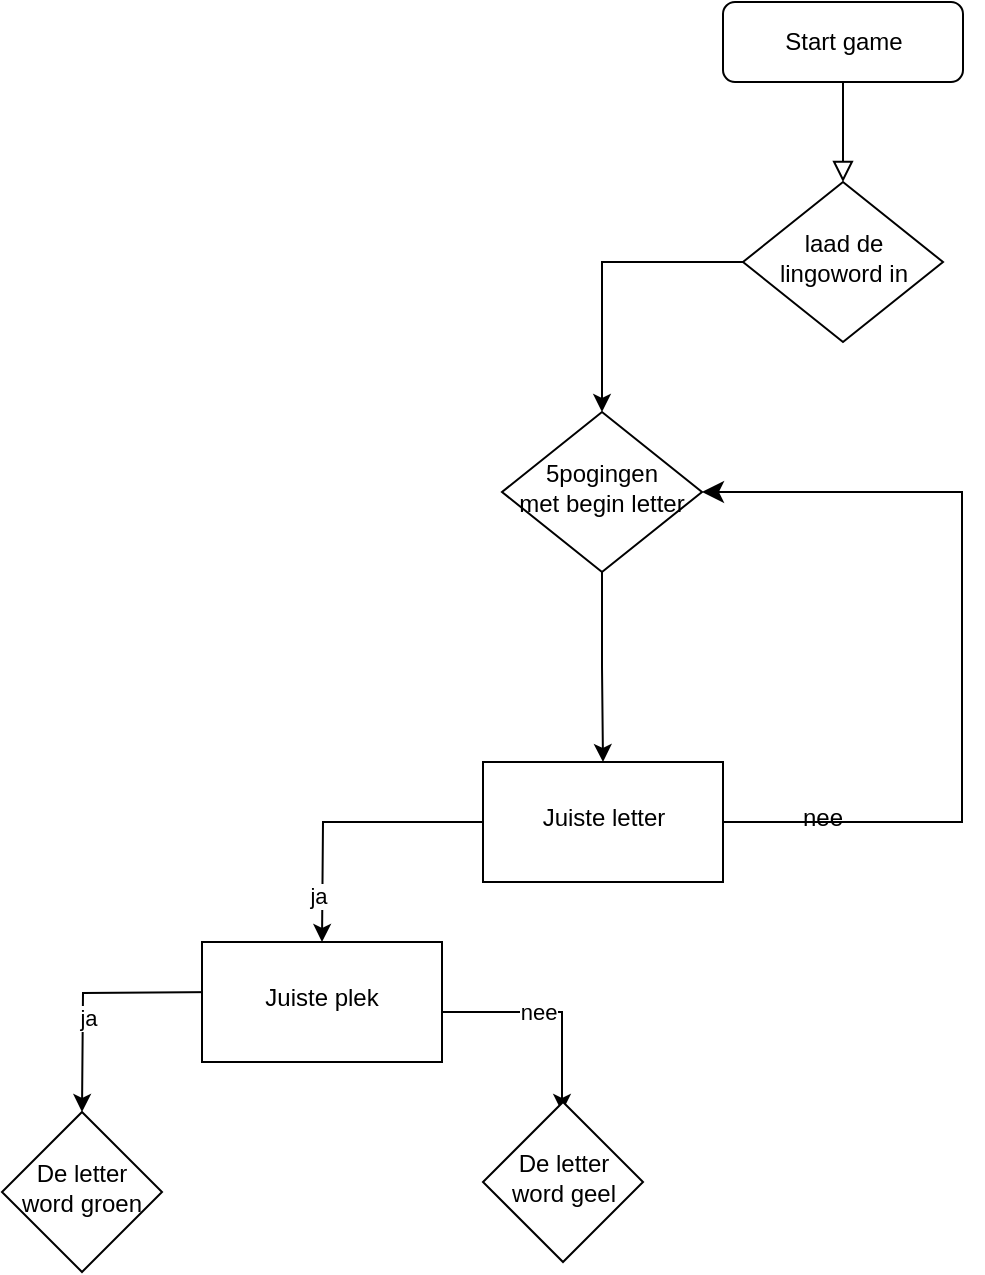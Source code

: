 <mxfile version="27.1.3">
  <diagram id="C5RBs43oDa-KdzZeNtuy" name="Page-1">
    <mxGraphModel dx="1042" dy="623" grid="1" gridSize="10" guides="1" tooltips="1" connect="1" arrows="1" fold="1" page="1" pageScale="1" pageWidth="827" pageHeight="1169" math="0" shadow="0">
      <root>
        <mxCell id="WIyWlLk6GJQsqaUBKTNV-0" />
        <mxCell id="WIyWlLk6GJQsqaUBKTNV-1" parent="WIyWlLk6GJQsqaUBKTNV-0" />
        <mxCell id="WIyWlLk6GJQsqaUBKTNV-2" value="" style="rounded=0;html=1;jettySize=auto;orthogonalLoop=1;fontSize=11;endArrow=block;endFill=0;endSize=8;strokeWidth=1;shadow=0;labelBackgroundColor=none;edgeStyle=orthogonalEdgeStyle;" parent="WIyWlLk6GJQsqaUBKTNV-1" source="WIyWlLk6GJQsqaUBKTNV-3" target="WIyWlLk6GJQsqaUBKTNV-6" edge="1">
          <mxGeometry relative="1" as="geometry" />
        </mxCell>
        <mxCell id="WIyWlLk6GJQsqaUBKTNV-3" value="Start game" style="rounded=1;whiteSpace=wrap;html=1;fontSize=12;glass=0;strokeWidth=1;shadow=0;" parent="WIyWlLk6GJQsqaUBKTNV-1" vertex="1">
          <mxGeometry x="460.5" y="35" width="120" height="40" as="geometry" />
        </mxCell>
        <mxCell id="dlxbT24vGdmwsZPr4S0f-2" value="" style="edgeStyle=orthogonalEdgeStyle;rounded=0;orthogonalLoop=1;jettySize=auto;html=1;" edge="1" parent="WIyWlLk6GJQsqaUBKTNV-1" source="WIyWlLk6GJQsqaUBKTNV-6" target="dlxbT24vGdmwsZPr4S0f-1">
          <mxGeometry relative="1" as="geometry" />
        </mxCell>
        <mxCell id="WIyWlLk6GJQsqaUBKTNV-6" value="laad de lingoword in" style="rhombus;whiteSpace=wrap;html=1;shadow=0;fontFamily=Helvetica;fontSize=12;align=center;strokeWidth=1;spacing=6;spacingTop=-4;" parent="WIyWlLk6GJQsqaUBKTNV-1" vertex="1">
          <mxGeometry x="470.5" y="125" width="100" height="80" as="geometry" />
        </mxCell>
        <mxCell id="dlxbT24vGdmwsZPr4S0f-9" value="" style="edgeStyle=orthogonalEdgeStyle;rounded=0;orthogonalLoop=1;jettySize=auto;html=1;" edge="1" parent="WIyWlLk6GJQsqaUBKTNV-1" source="dlxbT24vGdmwsZPr4S0f-1" target="dlxbT24vGdmwsZPr4S0f-8">
          <mxGeometry relative="1" as="geometry" />
        </mxCell>
        <mxCell id="dlxbT24vGdmwsZPr4S0f-1" value="5pogingen&lt;div&gt;met begin letter&lt;/div&gt;" style="rhombus;whiteSpace=wrap;html=1;shadow=0;fontFamily=Helvetica;fontSize=12;align=center;strokeWidth=1;spacing=6;spacingTop=-4;" vertex="1" parent="WIyWlLk6GJQsqaUBKTNV-1">
          <mxGeometry x="350" y="240" width="100" height="80" as="geometry" />
        </mxCell>
        <mxCell id="dlxbT24vGdmwsZPr4S0f-11" value="" style="edgeStyle=orthogonalEdgeStyle;rounded=0;orthogonalLoop=1;jettySize=auto;html=1;" edge="1" parent="WIyWlLk6GJQsqaUBKTNV-1">
          <mxGeometry relative="1" as="geometry">
            <mxPoint x="210" y="530" as="sourcePoint" />
            <mxPoint x="140" y="590" as="targetPoint" />
          </mxGeometry>
        </mxCell>
        <mxCell id="dlxbT24vGdmwsZPr4S0f-14" value="ja" style="edgeLabel;html=1;align=center;verticalAlign=middle;resizable=0;points=[];" vertex="1" connectable="0" parent="dlxbT24vGdmwsZPr4S0f-11">
          <mxGeometry x="0.267" y="2" relative="1" as="geometry">
            <mxPoint as="offset" />
          </mxGeometry>
        </mxCell>
        <mxCell id="dlxbT24vGdmwsZPr4S0f-13" value="" style="edgeStyle=orthogonalEdgeStyle;rounded=0;orthogonalLoop=1;jettySize=auto;html=1;" edge="1" parent="WIyWlLk6GJQsqaUBKTNV-1">
          <mxGeometry relative="1" as="geometry">
            <mxPoint x="230" y="540" as="sourcePoint" />
            <mxPoint x="380" y="590" as="targetPoint" />
            <Array as="points">
              <mxPoint x="380" y="540" />
            </Array>
          </mxGeometry>
        </mxCell>
        <mxCell id="dlxbT24vGdmwsZPr4S0f-15" value="nee" style="edgeLabel;html=1;align=center;verticalAlign=middle;resizable=0;points=[];" vertex="1" connectable="0" parent="dlxbT24vGdmwsZPr4S0f-13">
          <mxGeometry x="0.382" relative="1" as="geometry">
            <mxPoint as="offset" />
          </mxGeometry>
        </mxCell>
        <mxCell id="dlxbT24vGdmwsZPr4S0f-17" value="" style="edgeStyle=orthogonalEdgeStyle;rounded=0;orthogonalLoop=1;jettySize=auto;html=1;" edge="1" parent="WIyWlLk6GJQsqaUBKTNV-1" source="dlxbT24vGdmwsZPr4S0f-8">
          <mxGeometry relative="1" as="geometry">
            <mxPoint x="260.0" y="505" as="targetPoint" />
          </mxGeometry>
        </mxCell>
        <mxCell id="dlxbT24vGdmwsZPr4S0f-19" value="ja" style="edgeLabel;html=1;align=center;verticalAlign=middle;resizable=0;points=[];" vertex="1" connectable="0" parent="dlxbT24vGdmwsZPr4S0f-17">
          <mxGeometry x="0.665" y="-2" relative="1" as="geometry">
            <mxPoint as="offset" />
          </mxGeometry>
        </mxCell>
        <mxCell id="dlxbT24vGdmwsZPr4S0f-8" value="Juiste letter" style="whiteSpace=wrap;html=1;shadow=0;strokeWidth=1;spacing=6;spacingTop=-4;" vertex="1" parent="WIyWlLk6GJQsqaUBKTNV-1">
          <mxGeometry x="340.5" y="415" width="120" height="60" as="geometry" />
        </mxCell>
        <mxCell id="dlxbT24vGdmwsZPr4S0f-10" value="De letter word groen" style="rhombus;whiteSpace=wrap;html=1;shadow=0;strokeWidth=1;spacing=6;spacingTop=-4;" vertex="1" parent="WIyWlLk6GJQsqaUBKTNV-1">
          <mxGeometry x="100" y="590" width="80" height="80" as="geometry" />
        </mxCell>
        <mxCell id="dlxbT24vGdmwsZPr4S0f-12" value="De letter word geel" style="rhombus;whiteSpace=wrap;html=1;shadow=0;strokeWidth=1;spacing=6;spacingTop=-4;" vertex="1" parent="WIyWlLk6GJQsqaUBKTNV-1">
          <mxGeometry x="340.5" y="585" width="80" height="80" as="geometry" />
        </mxCell>
        <mxCell id="dlxbT24vGdmwsZPr4S0f-23" value="Juiste plek" style="whiteSpace=wrap;html=1;shadow=0;strokeWidth=1;spacing=6;spacingTop=-4;" vertex="1" parent="WIyWlLk6GJQsqaUBKTNV-1">
          <mxGeometry x="200" y="505" width="120" height="60" as="geometry" />
        </mxCell>
        <mxCell id="dlxbT24vGdmwsZPr4S0f-28" value="" style="edgeStyle=elbowEdgeStyle;elbow=vertical;endArrow=classic;html=1;curved=0;rounded=0;endSize=8;startSize=8;exitX=1;exitY=0.5;exitDx=0;exitDy=0;entryX=1;entryY=0.5;entryDx=0;entryDy=0;" edge="1" parent="WIyWlLk6GJQsqaUBKTNV-1" source="dlxbT24vGdmwsZPr4S0f-8" target="dlxbT24vGdmwsZPr4S0f-1">
          <mxGeometry width="50" height="50" relative="1" as="geometry">
            <mxPoint x="410" y="560" as="sourcePoint" />
            <mxPoint x="460" y="510" as="targetPoint" />
            <Array as="points">
              <mxPoint x="580" y="340" />
            </Array>
          </mxGeometry>
        </mxCell>
        <mxCell id="dlxbT24vGdmwsZPr4S0f-29" value="nee" style="text;html=1;align=center;verticalAlign=middle;resizable=0;points=[];autosize=1;strokeColor=none;fillColor=none;" vertex="1" parent="WIyWlLk6GJQsqaUBKTNV-1">
          <mxGeometry x="490" y="428" width="40" height="30" as="geometry" />
        </mxCell>
      </root>
    </mxGraphModel>
  </diagram>
</mxfile>

